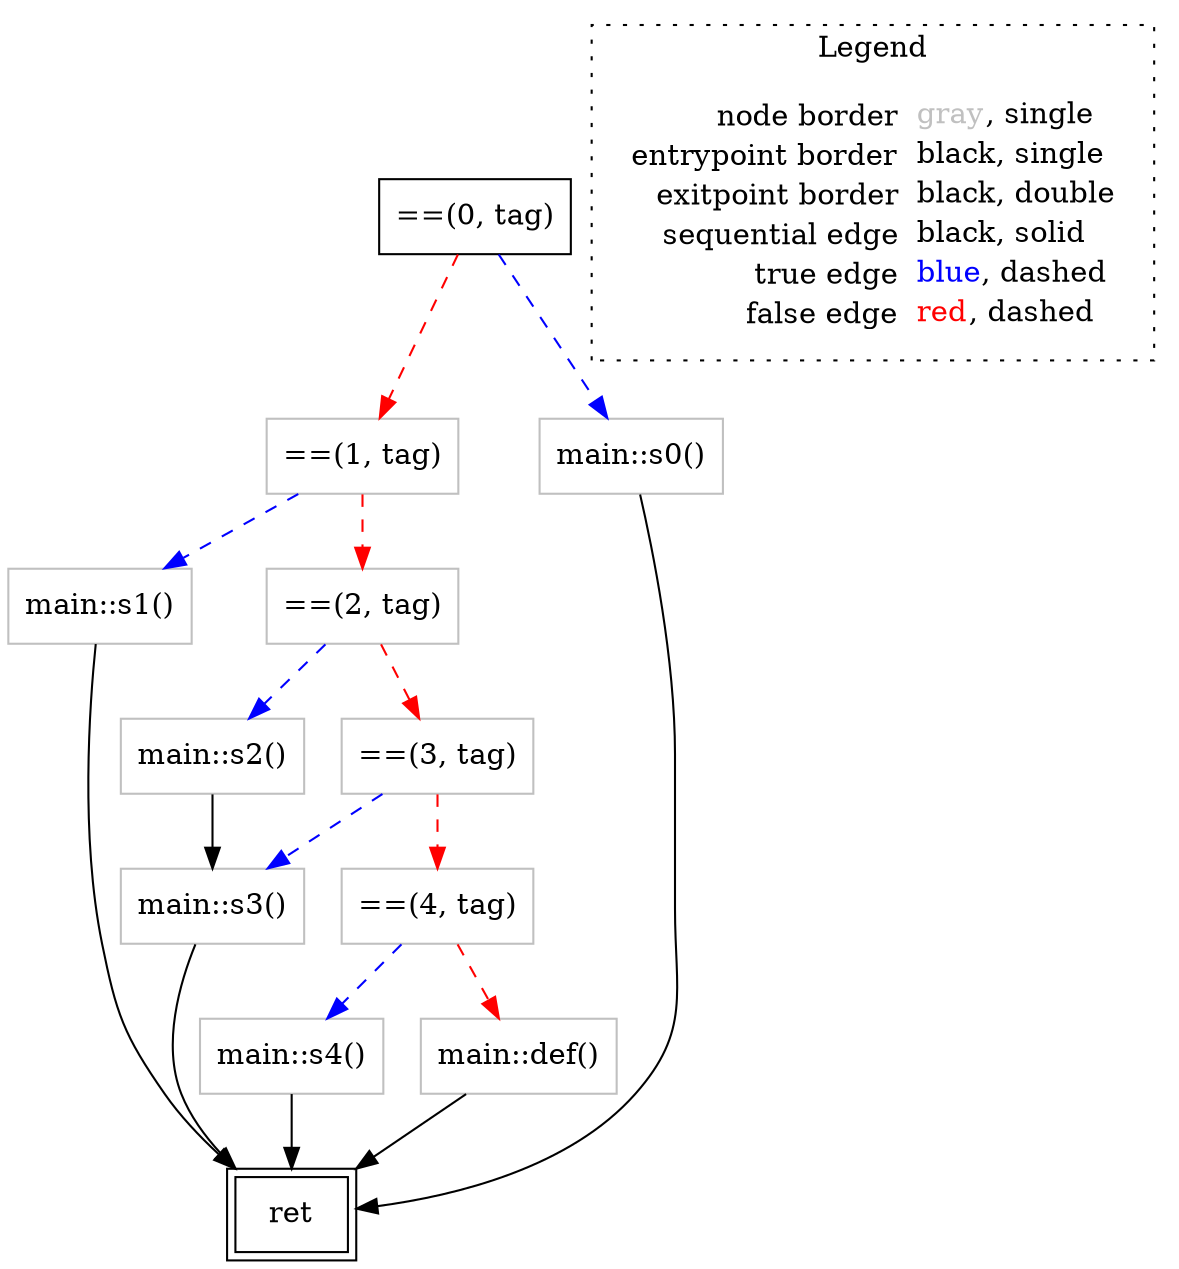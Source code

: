 digraph {
	"node0" [shape="rect",color="black",label=<==(0, tag)>];
	"node1" [shape="rect",color="gray",label=<main::s1()>];
	"node2" [shape="rect",color="gray",label=<main::s4()>];
	"node3" [shape="rect",color="gray",label=<main::s2()>];
	"node4" [shape="rect",color="gray",label=<==(3, tag)>];
	"node5" [shape="rect",color="gray",label=<main::s3()>];
	"node6" [shape="rect",color="gray",label=<main::def()>];
	"node7" [shape="rect",color="gray",label=<==(1, tag)>];
	"node8" [shape="rect",color="gray",label=<==(4, tag)>];
	"node9" [shape="rect",color="gray",label=<==(2, tag)>];
	"node10" [shape="rect",color="black",peripheries="2",label=<ret>];
	"node11" [shape="rect",color="gray",label=<main::s0()>];
	"node1" -> "node10" [color="black"];
	"node2" -> "node10" [color="black"];
	"node3" -> "node5" [color="black"];
	"node0" -> "node7" [color="red",style="dashed"];
	"node0" -> "node11" [color="blue",style="dashed"];
	"node4" -> "node5" [color="blue",style="dashed"];
	"node4" -> "node8" [color="red",style="dashed"];
	"node5" -> "node10" [color="black"];
	"node6" -> "node10" [color="black"];
	"node7" -> "node1" [color="blue",style="dashed"];
	"node7" -> "node9" [color="red",style="dashed"];
	"node8" -> "node2" [color="blue",style="dashed"];
	"node8" -> "node6" [color="red",style="dashed"];
	"node9" -> "node4" [color="red",style="dashed"];
	"node9" -> "node3" [color="blue",style="dashed"];
	"node11" -> "node10" [color="black"];
subgraph cluster_legend {
	label="Legend";
	style=dotted;
	node [shape=plaintext];
	"legend" [label=<<table border="0" cellpadding="2" cellspacing="0" cellborder="0"><tr><td align="right">node border&nbsp;</td><td align="left"><font color="gray">gray</font>, single</td></tr><tr><td align="right">entrypoint border&nbsp;</td><td align="left"><font color="black">black</font>, single</td></tr><tr><td align="right">exitpoint border&nbsp;</td><td align="left"><font color="black">black</font>, double</td></tr><tr><td align="right">sequential edge&nbsp;</td><td align="left"><font color="black">black</font>, solid</td></tr><tr><td align="right">true edge&nbsp;</td><td align="left"><font color="blue">blue</font>, dashed</td></tr><tr><td align="right">false edge&nbsp;</td><td align="left"><font color="red">red</font>, dashed</td></tr></table>>];
}

}
